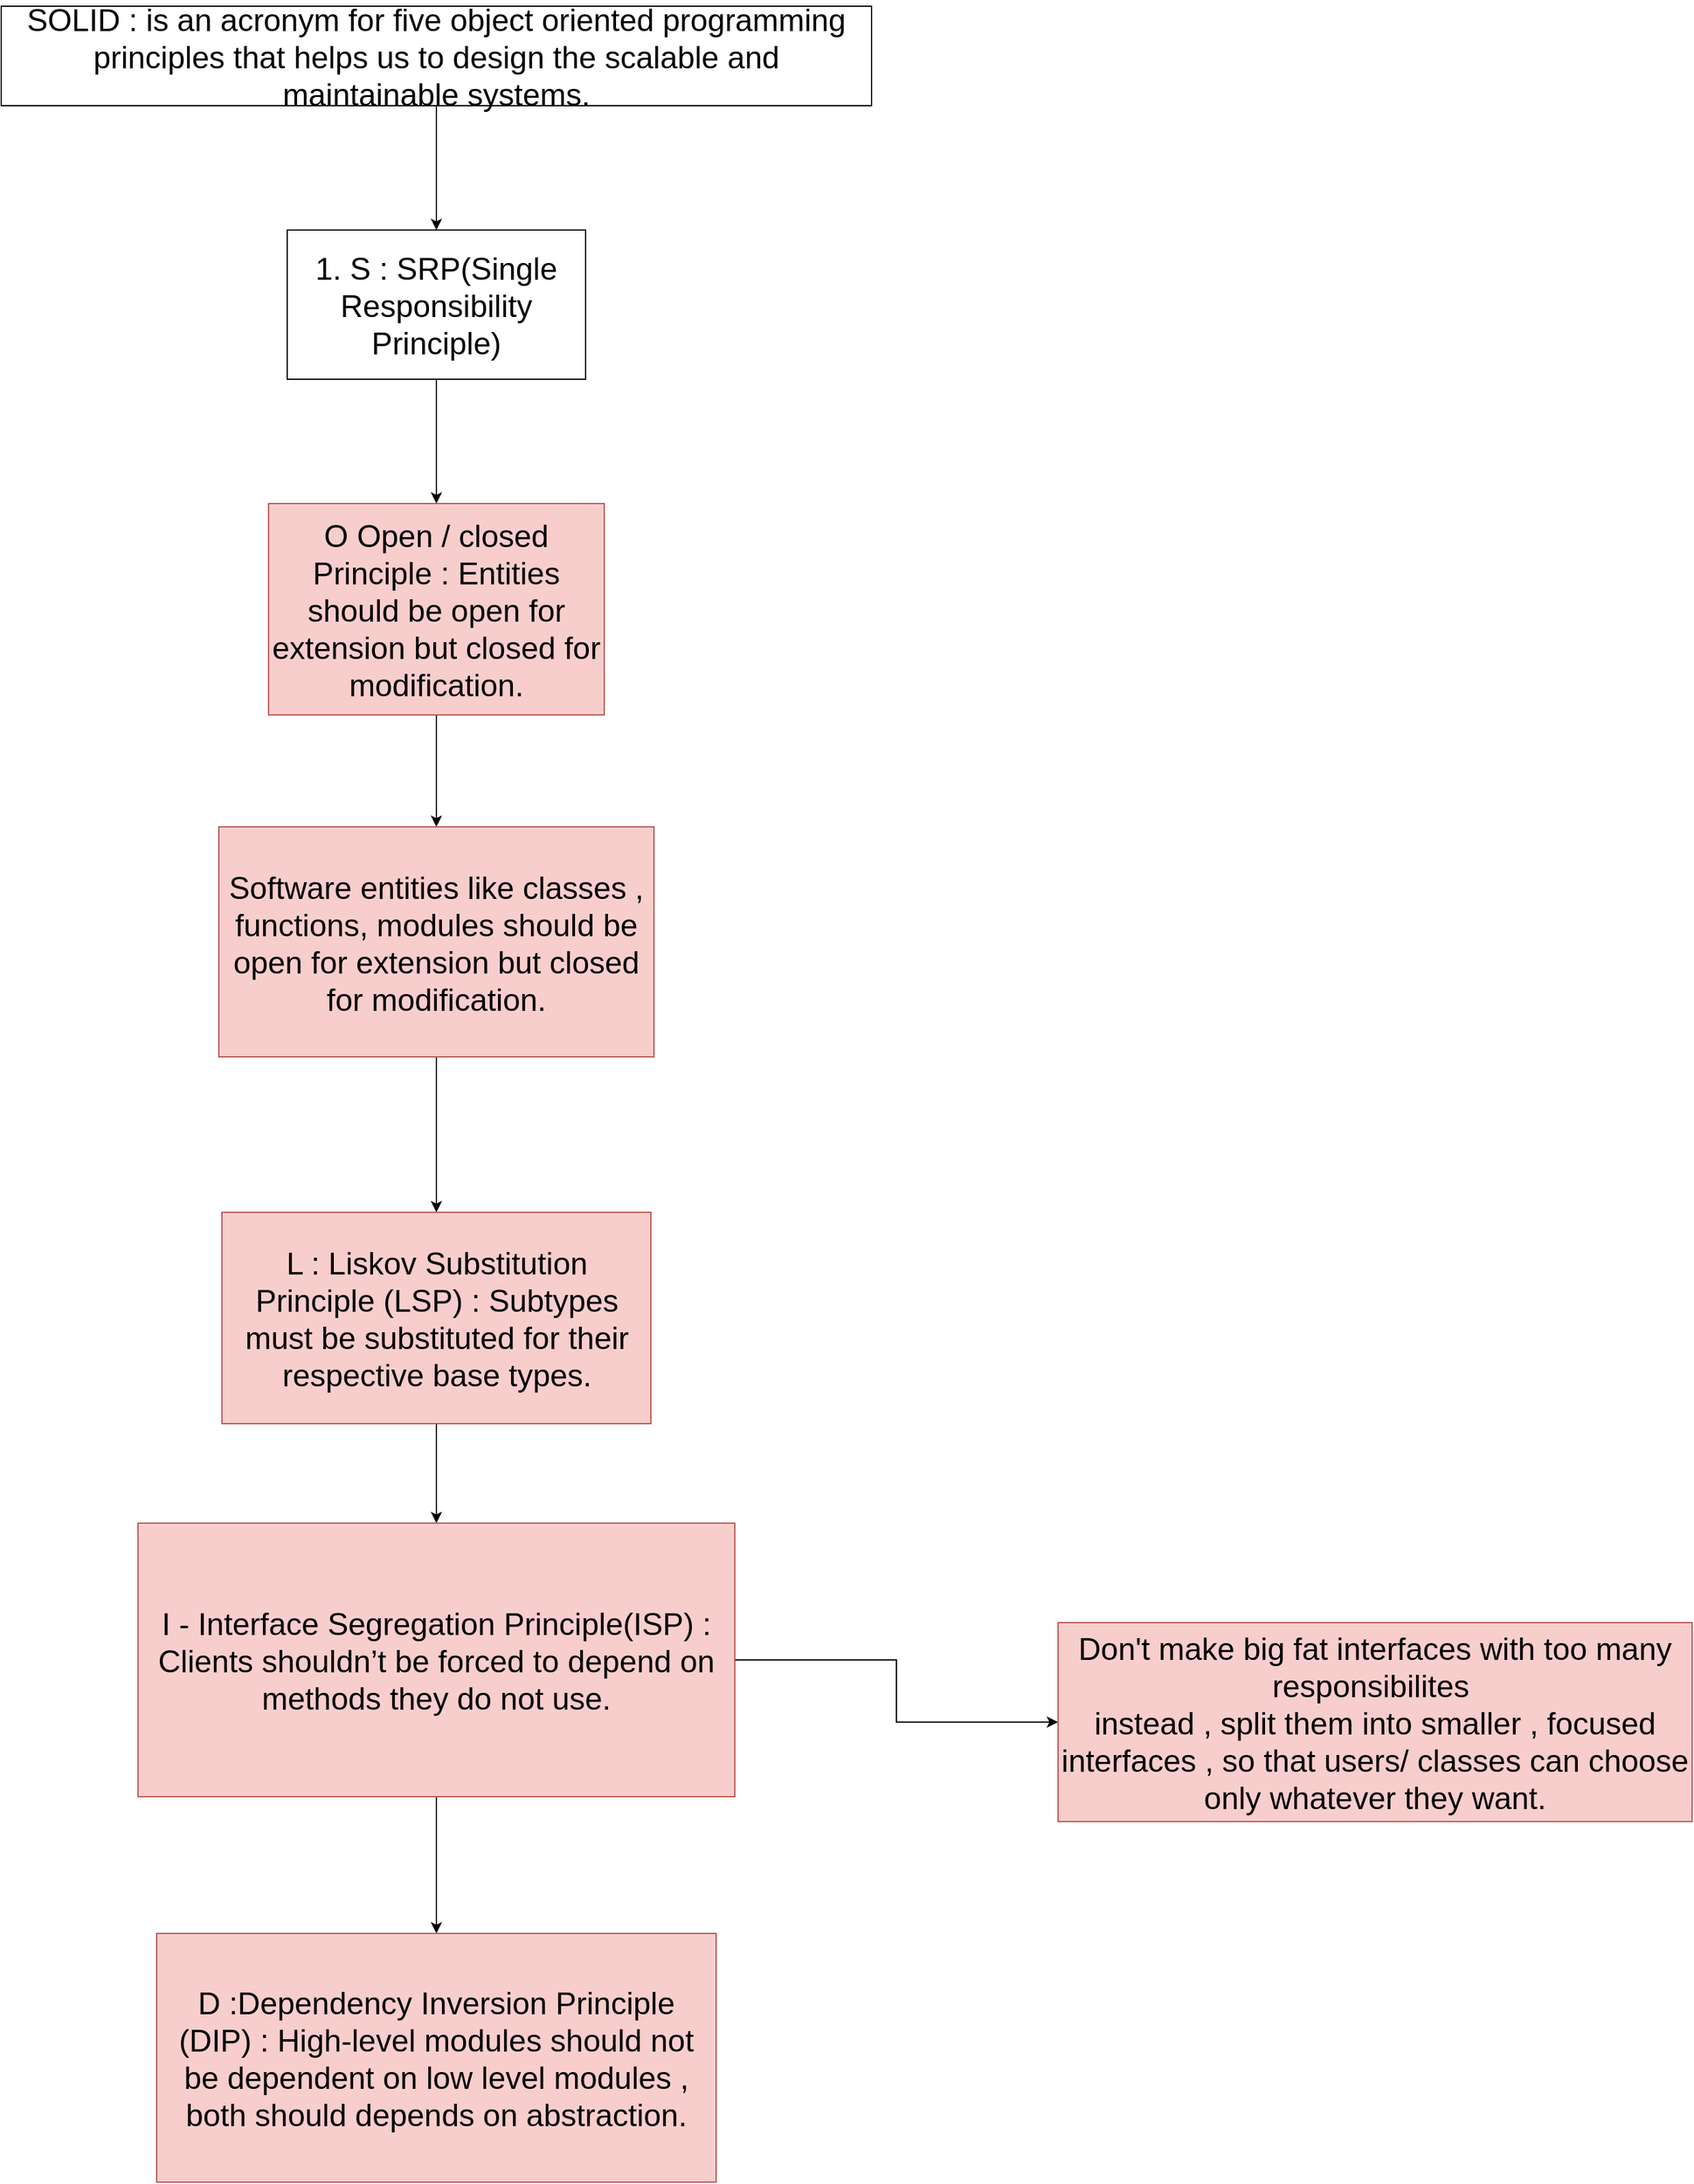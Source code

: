 <mxfile version="27.1.4">
  <diagram name="Page-1" id="RApbN1IzywB_qlICTdMQ">
    <mxGraphModel dx="946" dy="610" grid="1" gridSize="10" guides="1" tooltips="1" connect="1" arrows="1" fold="1" page="1" pageScale="1" pageWidth="850" pageHeight="1100" math="0" shadow="0">
      <root>
        <mxCell id="0" />
        <mxCell id="1" parent="0" />
        <mxCell id="r6s5DOyABvp--Q0eFtNs-4" value="" style="edgeStyle=orthogonalEdgeStyle;rounded=0;orthogonalLoop=1;jettySize=auto;html=1;" edge="1" parent="1" source="r6s5DOyABvp--Q0eFtNs-2" target="r6s5DOyABvp--Q0eFtNs-3">
          <mxGeometry relative="1" as="geometry" />
        </mxCell>
        <mxCell id="r6s5DOyABvp--Q0eFtNs-2" value="SOLID : is an acronym for five object oriented programming principles that helps us to design the scalable and maintainable systems." style="rounded=0;whiteSpace=wrap;html=1;fontSize=25;" vertex="1" parent="1">
          <mxGeometry x="120" y="110" width="700" height="80" as="geometry" />
        </mxCell>
        <mxCell id="r6s5DOyABvp--Q0eFtNs-6" value="" style="edgeStyle=orthogonalEdgeStyle;rounded=0;orthogonalLoop=1;jettySize=auto;html=1;" edge="1" parent="1" source="r6s5DOyABvp--Q0eFtNs-3" target="r6s5DOyABvp--Q0eFtNs-5">
          <mxGeometry relative="1" as="geometry" />
        </mxCell>
        <mxCell id="r6s5DOyABvp--Q0eFtNs-3" value="1. S : SRP(Single Responsibility Principle)" style="whiteSpace=wrap;html=1;fontSize=25;rounded=0;" vertex="1" parent="1">
          <mxGeometry x="350" y="290" width="240" height="120" as="geometry" />
        </mxCell>
        <mxCell id="r6s5DOyABvp--Q0eFtNs-8" value="" style="edgeStyle=orthogonalEdgeStyle;rounded=0;orthogonalLoop=1;jettySize=auto;html=1;" edge="1" parent="1" source="r6s5DOyABvp--Q0eFtNs-5" target="r6s5DOyABvp--Q0eFtNs-7">
          <mxGeometry relative="1" as="geometry" />
        </mxCell>
        <mxCell id="r6s5DOyABvp--Q0eFtNs-5" value="O Open / closed Principle : Entities should be open for extension but closed for modification." style="whiteSpace=wrap;html=1;fontSize=25;rounded=0;fillColor=#f8cecc;strokeColor=#b85450;" vertex="1" parent="1">
          <mxGeometry x="335" y="510" width="270" height="170" as="geometry" />
        </mxCell>
        <mxCell id="r6s5DOyABvp--Q0eFtNs-10" value="" style="edgeStyle=orthogonalEdgeStyle;rounded=0;orthogonalLoop=1;jettySize=auto;html=1;" edge="1" parent="1" source="r6s5DOyABvp--Q0eFtNs-7" target="r6s5DOyABvp--Q0eFtNs-9">
          <mxGeometry relative="1" as="geometry" />
        </mxCell>
        <mxCell id="r6s5DOyABvp--Q0eFtNs-7" value="Software entities like classes , functions, modules should be open for extension but closed for modification." style="whiteSpace=wrap;html=1;fontSize=25;fillColor=#f8cecc;strokeColor=#b85450;rounded=0;" vertex="1" parent="1">
          <mxGeometry x="295" y="770" width="350" height="185" as="geometry" />
        </mxCell>
        <mxCell id="r6s5DOyABvp--Q0eFtNs-12" value="" style="edgeStyle=orthogonalEdgeStyle;rounded=0;orthogonalLoop=1;jettySize=auto;html=1;" edge="1" parent="1" source="r6s5DOyABvp--Q0eFtNs-9" target="r6s5DOyABvp--Q0eFtNs-11">
          <mxGeometry relative="1" as="geometry" />
        </mxCell>
        <mxCell id="r6s5DOyABvp--Q0eFtNs-9" value="L : Liskov Substitution Principle (LSP) : Subtypes must be substituted for their respective base types." style="whiteSpace=wrap;html=1;fontSize=25;fillColor=#f8cecc;strokeColor=#b85450;rounded=0;" vertex="1" parent="1">
          <mxGeometry x="297.5" y="1080" width="345" height="170" as="geometry" />
        </mxCell>
        <mxCell id="r6s5DOyABvp--Q0eFtNs-14" value="" style="edgeStyle=orthogonalEdgeStyle;rounded=0;orthogonalLoop=1;jettySize=auto;html=1;" edge="1" parent="1" source="r6s5DOyABvp--Q0eFtNs-11" target="r6s5DOyABvp--Q0eFtNs-13">
          <mxGeometry relative="1" as="geometry" />
        </mxCell>
        <mxCell id="r6s5DOyABvp--Q0eFtNs-16" value="" style="edgeStyle=orthogonalEdgeStyle;rounded=0;orthogonalLoop=1;jettySize=auto;html=1;" edge="1" parent="1" source="r6s5DOyABvp--Q0eFtNs-11" target="r6s5DOyABvp--Q0eFtNs-15">
          <mxGeometry relative="1" as="geometry" />
        </mxCell>
        <mxCell id="r6s5DOyABvp--Q0eFtNs-11" value="I - Interface Segregation Principle(ISP) : Clients shouldn’t be forced to depend on methods they do not use." style="whiteSpace=wrap;html=1;fontSize=25;fillColor=#f8cecc;strokeColor=#b85450;rounded=0;" vertex="1" parent="1">
          <mxGeometry x="230" y="1330" width="480" height="220" as="geometry" />
        </mxCell>
        <mxCell id="r6s5DOyABvp--Q0eFtNs-13" value="Don&#39;t make big fat interfaces with too many responsibilites&amp;nbsp;&lt;div&gt;instead , split them into smaller , focused interfaces , so that users/ classes can choose only whatever they want.&lt;/div&gt;" style="whiteSpace=wrap;html=1;fontSize=25;fillColor=#f8cecc;strokeColor=#b85450;rounded=0;" vertex="1" parent="1">
          <mxGeometry x="970" y="1410" width="510" height="160" as="geometry" />
        </mxCell>
        <mxCell id="r6s5DOyABvp--Q0eFtNs-15" value="D :Dependency Inversion Principle (DIP) : High-level modules should not be dependent on low level modules , both should depends on abstraction." style="whiteSpace=wrap;html=1;fontSize=25;fillColor=#f8cecc;strokeColor=#b85450;rounded=0;" vertex="1" parent="1">
          <mxGeometry x="245" y="1660" width="450" height="200" as="geometry" />
        </mxCell>
      </root>
    </mxGraphModel>
  </diagram>
</mxfile>
